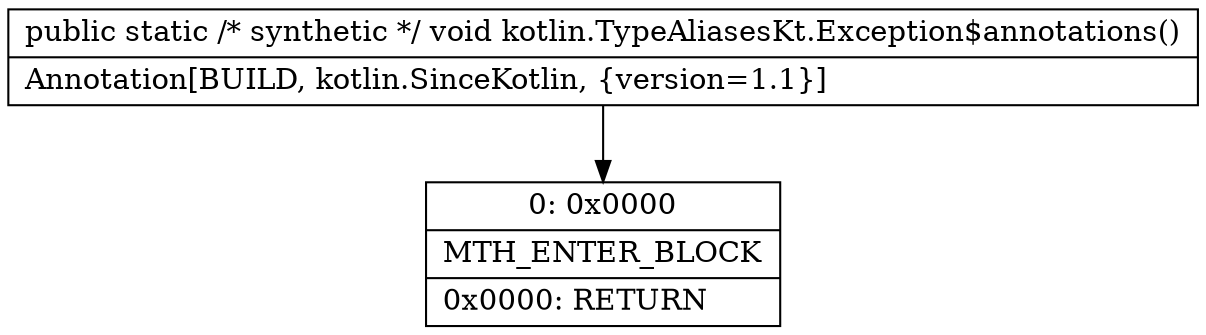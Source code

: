 digraph "CFG forkotlin.TypeAliasesKt.Exception$annotations()V" {
Node_0 [shape=record,label="{0\:\ 0x0000|MTH_ENTER_BLOCK\l|0x0000: RETURN   \l}"];
MethodNode[shape=record,label="{public static \/* synthetic *\/ void kotlin.TypeAliasesKt.Exception$annotations()  | Annotation[BUILD, kotlin.SinceKotlin, \{version=1.1\}]\l}"];
MethodNode -> Node_0;
}


